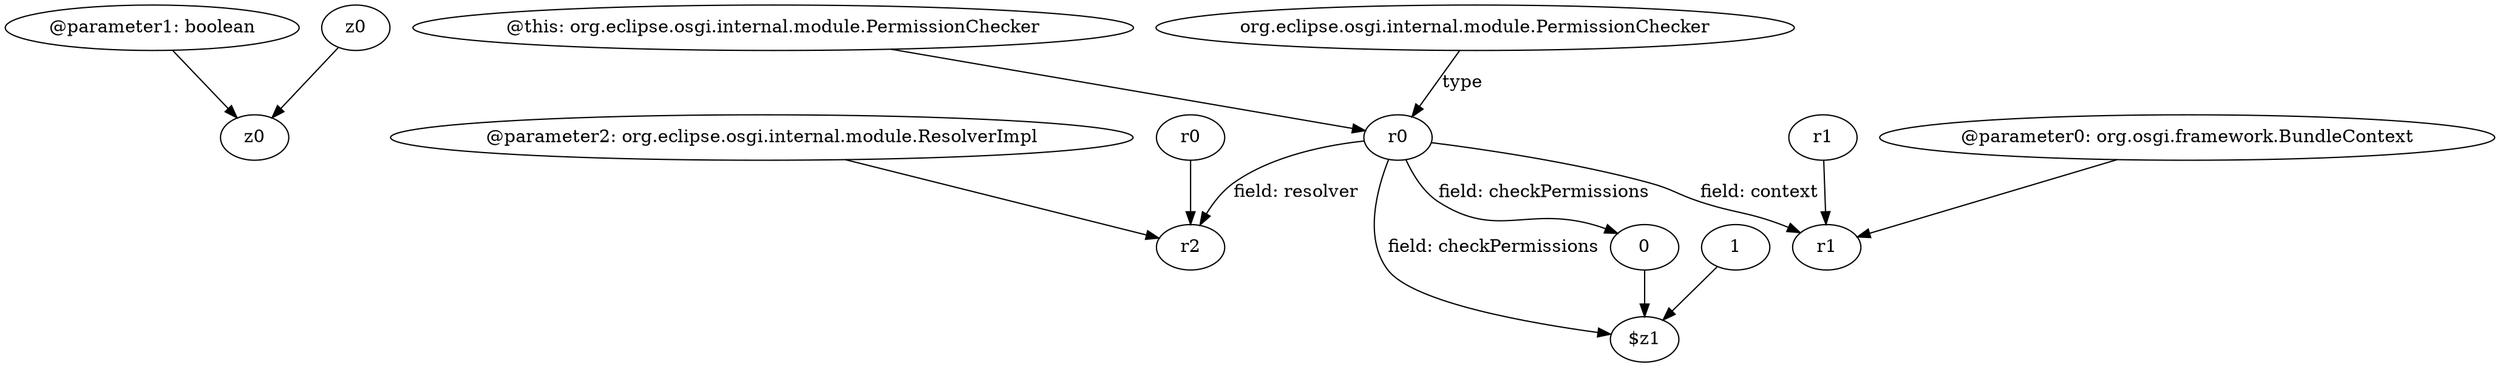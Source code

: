 digraph g {
0[label="@parameter1: boolean"]
1[label="z0"]
0->1[label=""]
2[label="@parameter2: org.eclipse.osgi.internal.module.ResolverImpl"]
3[label="r2"]
2->3[label=""]
4[label="r0"]
4->3[label=""]
5[label="z0"]
5->1[label=""]
6[label="@this: org.eclipse.osgi.internal.module.PermissionChecker"]
7[label="r0"]
6->7[label=""]
8[label="$z1"]
7->8[label="field: checkPermissions"]
9[label="r1"]
7->9[label="field: context"]
10[label="0"]
10->8[label=""]
11[label="1"]
11->8[label=""]
12[label="r1"]
12->9[label=""]
7->3[label="field: resolver"]
7->10[label="field: checkPermissions"]
13[label="@parameter0: org.osgi.framework.BundleContext"]
13->9[label=""]
14[label="org.eclipse.osgi.internal.module.PermissionChecker"]
14->7[label="type"]
}